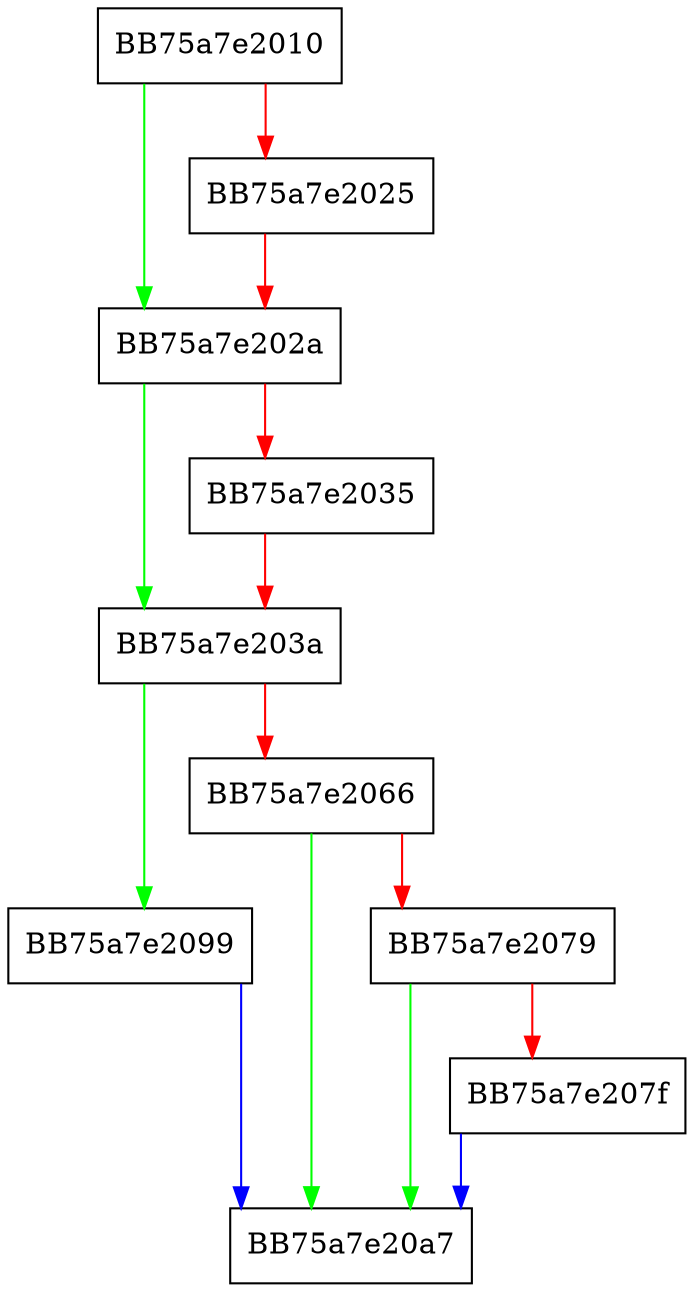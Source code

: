 digraph CreateFileAdsIterator {
  node [shape="box"];
  graph [splines=ortho];
  BB75a7e2010 -> BB75a7e202a [color="green"];
  BB75a7e2010 -> BB75a7e2025 [color="red"];
  BB75a7e2025 -> BB75a7e202a [color="red"];
  BB75a7e202a -> BB75a7e203a [color="green"];
  BB75a7e202a -> BB75a7e2035 [color="red"];
  BB75a7e2035 -> BB75a7e203a [color="red"];
  BB75a7e203a -> BB75a7e2099 [color="green"];
  BB75a7e203a -> BB75a7e2066 [color="red"];
  BB75a7e2066 -> BB75a7e20a7 [color="green"];
  BB75a7e2066 -> BB75a7e2079 [color="red"];
  BB75a7e2079 -> BB75a7e20a7 [color="green"];
  BB75a7e2079 -> BB75a7e207f [color="red"];
  BB75a7e207f -> BB75a7e20a7 [color="blue"];
  BB75a7e2099 -> BB75a7e20a7 [color="blue"];
}